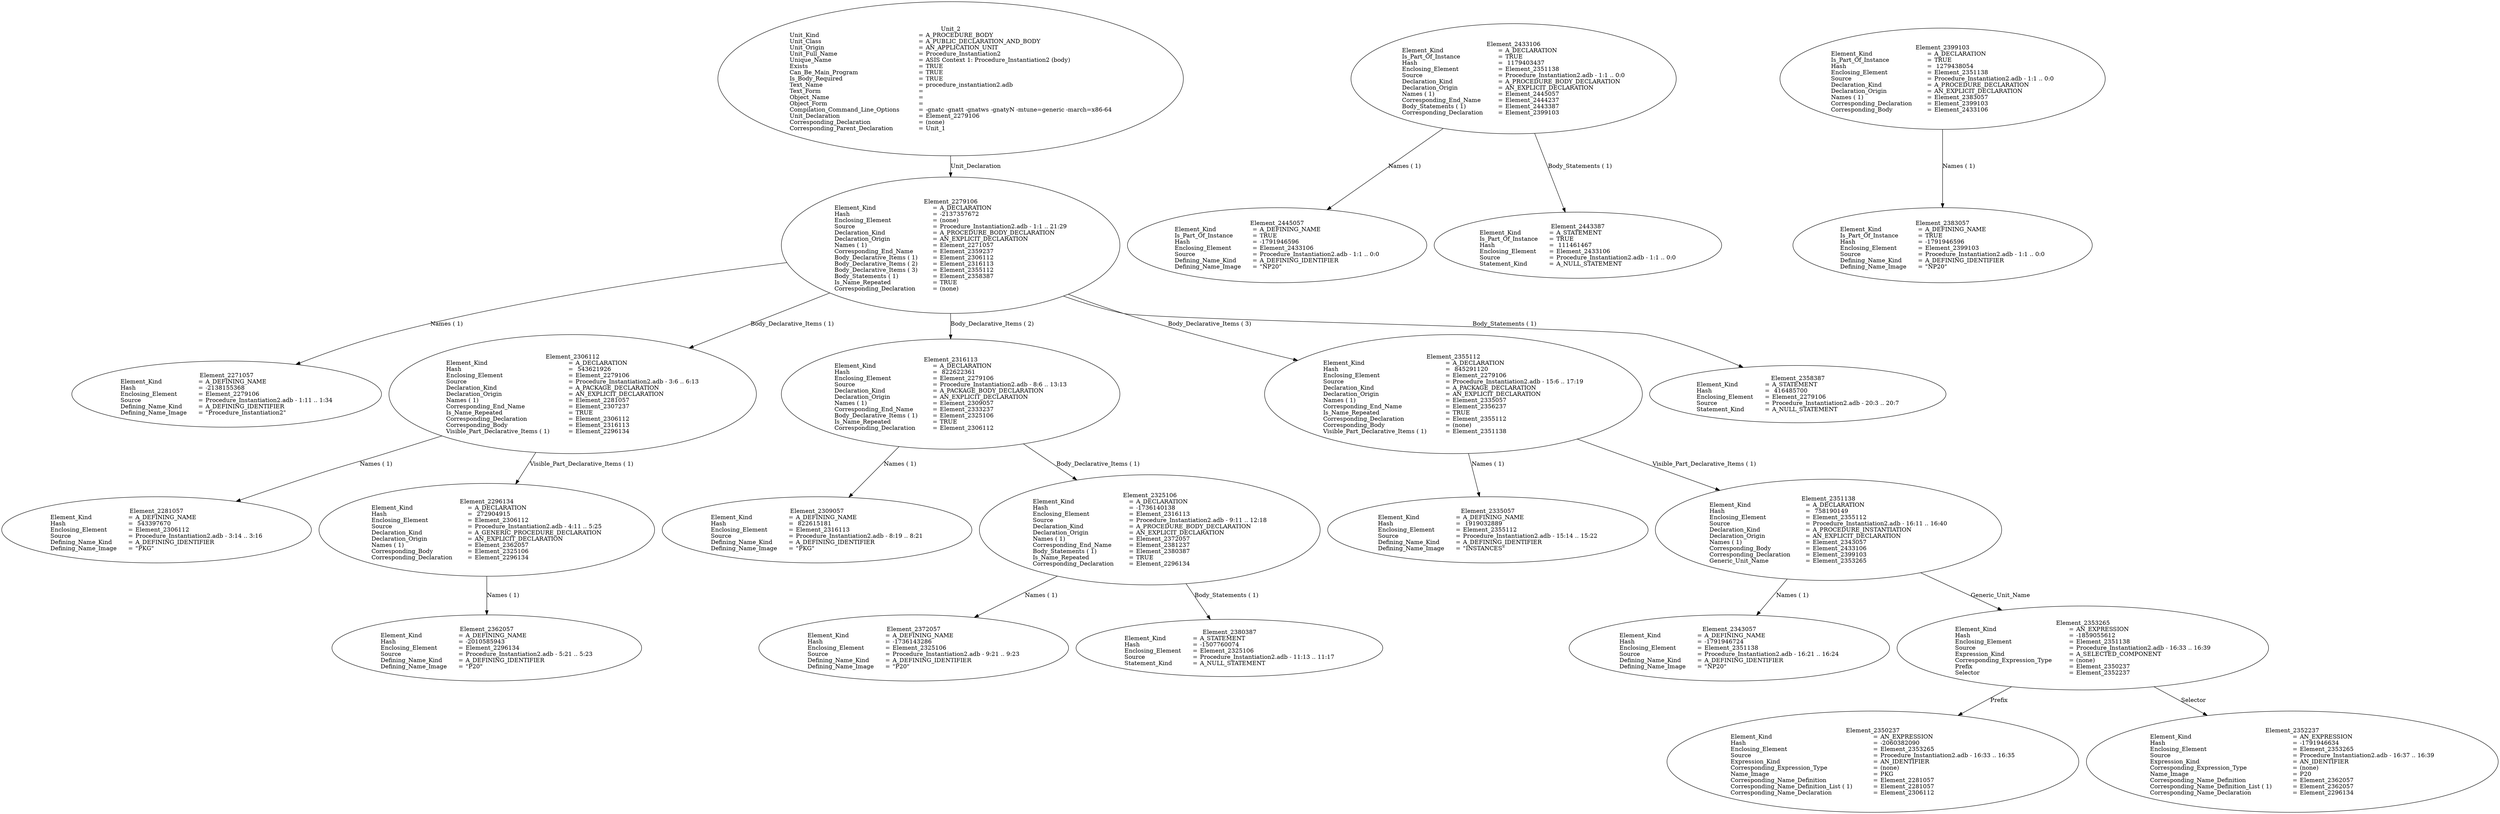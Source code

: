 digraph "procedure_instantiation2.adt" {
  Unit_2 -> Element_2279106
      [ label=Unit_Declaration ];
  Unit_2
      [ label=<<TABLE BORDER="0" CELLBORDER="0" CELLSPACING="0" CELLPADDING="0"> 
          <TR><TD COLSPAN="3">Unit_2</TD></TR>
          <TR><TD ALIGN="LEFT">Unit_Kind   </TD><TD> = </TD><TD ALIGN="LEFT">A_PROCEDURE_BODY</TD></TR>
          <TR><TD ALIGN="LEFT">Unit_Class   </TD><TD> = </TD><TD ALIGN="LEFT">A_PUBLIC_DECLARATION_AND_BODY</TD></TR>
          <TR><TD ALIGN="LEFT">Unit_Origin   </TD><TD> = </TD><TD ALIGN="LEFT">AN_APPLICATION_UNIT</TD></TR>
          <TR><TD ALIGN="LEFT">Unit_Full_Name    </TD><TD> = </TD><TD ALIGN="LEFT">Procedure_Instantiation2</TD></TR>
          <TR><TD ALIGN="LEFT">Unique_Name   </TD><TD> = </TD><TD ALIGN="LEFT">ASIS Context 1: Procedure_Instantiation2 (body)</TD></TR>
          <TR><TD ALIGN="LEFT">Exists  </TD><TD> = </TD><TD ALIGN="LEFT">TRUE</TD></TR>
          <TR><TD ALIGN="LEFT">Can_Be_Main_Program     </TD><TD> = </TD><TD ALIGN="LEFT">TRUE</TD></TR>
          <TR><TD ALIGN="LEFT">Is_Body_Required     </TD><TD> = </TD><TD ALIGN="LEFT">TRUE</TD></TR>
          <TR><TD ALIGN="LEFT">Text_Name   </TD><TD> = </TD><TD ALIGN="LEFT">procedure_instantiation2.adb</TD></TR>
          <TR><TD ALIGN="LEFT">Text_Form   </TD><TD> = </TD><TD ALIGN="LEFT"></TD></TR>
          <TR><TD ALIGN="LEFT">Object_Name   </TD><TD> = </TD><TD ALIGN="LEFT"></TD></TR>
          <TR><TD ALIGN="LEFT">Object_Form   </TD><TD> = </TD><TD ALIGN="LEFT"></TD></TR>
          <TR><TD ALIGN="LEFT">Compilation_Command_Line_Options         </TD><TD> = </TD><TD ALIGN="LEFT">-gnatc -gnatt -gnatws -gnatyN -mtune=generic -march=x86-64</TD></TR>
          <TR><TD ALIGN="LEFT">Unit_Declaration     </TD><TD> = </TD><TD ALIGN="LEFT">Element_2279106</TD></TR>
          <TR><TD ALIGN="LEFT">Corresponding_Declaration       </TD><TD> = </TD><TD ALIGN="LEFT">(none)</TD></TR>
          <TR><TD ALIGN="LEFT">Corresponding_Parent_Declaration         </TD><TD> = </TD><TD ALIGN="LEFT">Unit_1</TD></TR>
          </TABLE>> ];
  Element_2279106 -> Element_2271057
      [ label="Names ( 1)" ];
  Element_2279106 -> Element_2306112
      [ label="Body_Declarative_Items ( 1)" ];
  Element_2279106 -> Element_2316113
      [ label="Body_Declarative_Items ( 2)" ];
  Element_2279106 -> Element_2355112
      [ label="Body_Declarative_Items ( 3)" ];
  Element_2279106 -> Element_2358387
      [ label="Body_Statements ( 1)" ];
  Element_2279106
      [ label=<<TABLE BORDER="0" CELLBORDER="0" CELLSPACING="0" CELLPADDING="0"> 
          <TR><TD COLSPAN="3">Element_2279106</TD></TR>
          <TR><TD ALIGN="LEFT">Element_Kind    </TD><TD> = </TD><TD ALIGN="LEFT">A_DECLARATION</TD></TR>
          <TR><TD ALIGN="LEFT">Hash  </TD><TD> = </TD><TD ALIGN="LEFT">-2137357672</TD></TR>
          <TR><TD ALIGN="LEFT">Enclosing_Element     </TD><TD> = </TD><TD ALIGN="LEFT">(none)</TD></TR>
          <TR><TD ALIGN="LEFT">Source  </TD><TD> = </TD><TD ALIGN="LEFT">Procedure_Instantiation2.adb - 1:1 .. 21:29</TD></TR>
          <TR><TD ALIGN="LEFT">Declaration_Kind     </TD><TD> = </TD><TD ALIGN="LEFT">A_PROCEDURE_BODY_DECLARATION</TD></TR>
          <TR><TD ALIGN="LEFT">Declaration_Origin     </TD><TD> = </TD><TD ALIGN="LEFT">AN_EXPLICIT_DECLARATION</TD></TR>
          <TR><TD ALIGN="LEFT">Names ( 1)   </TD><TD> = </TD><TD ALIGN="LEFT">Element_2271057</TD></TR>
          <TR><TD ALIGN="LEFT">Corresponding_End_Name      </TD><TD> = </TD><TD ALIGN="LEFT">Element_2359237</TD></TR>
          <TR><TD ALIGN="LEFT">Body_Declarative_Items ( 1)       </TD><TD> = </TD><TD ALIGN="LEFT">Element_2306112</TD></TR>
          <TR><TD ALIGN="LEFT">Body_Declarative_Items ( 2)       </TD><TD> = </TD><TD ALIGN="LEFT">Element_2316113</TD></TR>
          <TR><TD ALIGN="LEFT">Body_Declarative_Items ( 3)       </TD><TD> = </TD><TD ALIGN="LEFT">Element_2355112</TD></TR>
          <TR><TD ALIGN="LEFT">Body_Statements ( 1)      </TD><TD> = </TD><TD ALIGN="LEFT">Element_2358387</TD></TR>
          <TR><TD ALIGN="LEFT">Is_Name_Repeated     </TD><TD> = </TD><TD ALIGN="LEFT">TRUE</TD></TR>
          <TR><TD ALIGN="LEFT">Corresponding_Declaration       </TD><TD> = </TD><TD ALIGN="LEFT">(none)</TD></TR>
          </TABLE>> ];
  Element_2271057
      [ label=<<TABLE BORDER="0" CELLBORDER="0" CELLSPACING="0" CELLPADDING="0"> 
          <TR><TD COLSPAN="3">Element_2271057</TD></TR>
          <TR><TD ALIGN="LEFT">Element_Kind    </TD><TD> = </TD><TD ALIGN="LEFT">A_DEFINING_NAME</TD></TR>
          <TR><TD ALIGN="LEFT">Hash  </TD><TD> = </TD><TD ALIGN="LEFT">-2138155368</TD></TR>
          <TR><TD ALIGN="LEFT">Enclosing_Element     </TD><TD> = </TD><TD ALIGN="LEFT">Element_2279106</TD></TR>
          <TR><TD ALIGN="LEFT">Source  </TD><TD> = </TD><TD ALIGN="LEFT">Procedure_Instantiation2.adb - 1:11 .. 1:34</TD></TR>
          <TR><TD ALIGN="LEFT">Defining_Name_Kind     </TD><TD> = </TD><TD ALIGN="LEFT">A_DEFINING_IDENTIFIER</TD></TR>
          <TR><TD ALIGN="LEFT">Defining_Name_Image     </TD><TD> = </TD><TD ALIGN="LEFT">"Procedure_Instantiation2"</TD></TR>
          </TABLE>> ];
  Element_2306112 -> Element_2281057
      [ label="Names ( 1)" ];
  Element_2306112 -> Element_2296134
      [ label="Visible_Part_Declarative_Items ( 1)" ];
  Element_2306112
      [ label=<<TABLE BORDER="0" CELLBORDER="0" CELLSPACING="0" CELLPADDING="0"> 
          <TR><TD COLSPAN="3">Element_2306112</TD></TR>
          <TR><TD ALIGN="LEFT">Element_Kind    </TD><TD> = </TD><TD ALIGN="LEFT">A_DECLARATION</TD></TR>
          <TR><TD ALIGN="LEFT">Hash  </TD><TD> = </TD><TD ALIGN="LEFT"> 543621926</TD></TR>
          <TR><TD ALIGN="LEFT">Enclosing_Element     </TD><TD> = </TD><TD ALIGN="LEFT">Element_2279106</TD></TR>
          <TR><TD ALIGN="LEFT">Source  </TD><TD> = </TD><TD ALIGN="LEFT">Procedure_Instantiation2.adb - 3:6 .. 6:13</TD></TR>
          <TR><TD ALIGN="LEFT">Declaration_Kind     </TD><TD> = </TD><TD ALIGN="LEFT">A_PACKAGE_DECLARATION</TD></TR>
          <TR><TD ALIGN="LEFT">Declaration_Origin     </TD><TD> = </TD><TD ALIGN="LEFT">AN_EXPLICIT_DECLARATION</TD></TR>
          <TR><TD ALIGN="LEFT">Names ( 1)   </TD><TD> = </TD><TD ALIGN="LEFT">Element_2281057</TD></TR>
          <TR><TD ALIGN="LEFT">Corresponding_End_Name      </TD><TD> = </TD><TD ALIGN="LEFT">Element_2307237</TD></TR>
          <TR><TD ALIGN="LEFT">Is_Name_Repeated     </TD><TD> = </TD><TD ALIGN="LEFT">TRUE</TD></TR>
          <TR><TD ALIGN="LEFT">Corresponding_Declaration       </TD><TD> = </TD><TD ALIGN="LEFT">Element_2306112</TD></TR>
          <TR><TD ALIGN="LEFT">Corresponding_Body     </TD><TD> = </TD><TD ALIGN="LEFT">Element_2316113</TD></TR>
          <TR><TD ALIGN="LEFT">Visible_Part_Declarative_Items ( 1)         </TD><TD> = </TD><TD ALIGN="LEFT">Element_2296134</TD></TR>
          </TABLE>> ];
  Element_2281057
      [ label=<<TABLE BORDER="0" CELLBORDER="0" CELLSPACING="0" CELLPADDING="0"> 
          <TR><TD COLSPAN="3">Element_2281057</TD></TR>
          <TR><TD ALIGN="LEFT">Element_Kind    </TD><TD> = </TD><TD ALIGN="LEFT">A_DEFINING_NAME</TD></TR>
          <TR><TD ALIGN="LEFT">Hash  </TD><TD> = </TD><TD ALIGN="LEFT"> 543397670</TD></TR>
          <TR><TD ALIGN="LEFT">Enclosing_Element     </TD><TD> = </TD><TD ALIGN="LEFT">Element_2306112</TD></TR>
          <TR><TD ALIGN="LEFT">Source  </TD><TD> = </TD><TD ALIGN="LEFT">Procedure_Instantiation2.adb - 3:14 .. 3:16</TD></TR>
          <TR><TD ALIGN="LEFT">Defining_Name_Kind     </TD><TD> = </TD><TD ALIGN="LEFT">A_DEFINING_IDENTIFIER</TD></TR>
          <TR><TD ALIGN="LEFT">Defining_Name_Image     </TD><TD> = </TD><TD ALIGN="LEFT">"PKG"</TD></TR>
          </TABLE>> ];
  Element_2296134 -> Element_2362057
      [ label="Names ( 1)" ];
  Element_2296134
      [ label=<<TABLE BORDER="0" CELLBORDER="0" CELLSPACING="0" CELLPADDING="0"> 
          <TR><TD COLSPAN="3">Element_2296134</TD></TR>
          <TR><TD ALIGN="LEFT">Element_Kind    </TD><TD> = </TD><TD ALIGN="LEFT">A_DECLARATION</TD></TR>
          <TR><TD ALIGN="LEFT">Hash  </TD><TD> = </TD><TD ALIGN="LEFT"> 272904915</TD></TR>
          <TR><TD ALIGN="LEFT">Enclosing_Element     </TD><TD> = </TD><TD ALIGN="LEFT">Element_2306112</TD></TR>
          <TR><TD ALIGN="LEFT">Source  </TD><TD> = </TD><TD ALIGN="LEFT">Procedure_Instantiation2.adb - 4:11 .. 5:25</TD></TR>
          <TR><TD ALIGN="LEFT">Declaration_Kind     </TD><TD> = </TD><TD ALIGN="LEFT">A_GENERIC_PROCEDURE_DECLARATION</TD></TR>
          <TR><TD ALIGN="LEFT">Declaration_Origin     </TD><TD> = </TD><TD ALIGN="LEFT">AN_EXPLICIT_DECLARATION</TD></TR>
          <TR><TD ALIGN="LEFT">Names ( 1)   </TD><TD> = </TD><TD ALIGN="LEFT">Element_2362057</TD></TR>
          <TR><TD ALIGN="LEFT">Corresponding_Body     </TD><TD> = </TD><TD ALIGN="LEFT">Element_2325106</TD></TR>
          <TR><TD ALIGN="LEFT">Corresponding_Declaration       </TD><TD> = </TD><TD ALIGN="LEFT">Element_2296134</TD></TR>
          </TABLE>> ];
  Element_2362057
      [ label=<<TABLE BORDER="0" CELLBORDER="0" CELLSPACING="0" CELLPADDING="0"> 
          <TR><TD COLSPAN="3">Element_2362057</TD></TR>
          <TR><TD ALIGN="LEFT">Element_Kind    </TD><TD> = </TD><TD ALIGN="LEFT">A_DEFINING_NAME</TD></TR>
          <TR><TD ALIGN="LEFT">Hash  </TD><TD> = </TD><TD ALIGN="LEFT">-2010585943</TD></TR>
          <TR><TD ALIGN="LEFT">Enclosing_Element     </TD><TD> = </TD><TD ALIGN="LEFT">Element_2296134</TD></TR>
          <TR><TD ALIGN="LEFT">Source  </TD><TD> = </TD><TD ALIGN="LEFT">Procedure_Instantiation2.adb - 5:21 .. 5:23</TD></TR>
          <TR><TD ALIGN="LEFT">Defining_Name_Kind     </TD><TD> = </TD><TD ALIGN="LEFT">A_DEFINING_IDENTIFIER</TD></TR>
          <TR><TD ALIGN="LEFT">Defining_Name_Image     </TD><TD> = </TD><TD ALIGN="LEFT">"P20"</TD></TR>
          </TABLE>> ];
  Element_2316113 -> Element_2309057
      [ label="Names ( 1)" ];
  Element_2316113 -> Element_2325106
      [ label="Body_Declarative_Items ( 1)" ];
  Element_2316113
      [ label=<<TABLE BORDER="0" CELLBORDER="0" CELLSPACING="0" CELLPADDING="0"> 
          <TR><TD COLSPAN="3">Element_2316113</TD></TR>
          <TR><TD ALIGN="LEFT">Element_Kind    </TD><TD> = </TD><TD ALIGN="LEFT">A_DECLARATION</TD></TR>
          <TR><TD ALIGN="LEFT">Hash  </TD><TD> = </TD><TD ALIGN="LEFT"> 822622361</TD></TR>
          <TR><TD ALIGN="LEFT">Enclosing_Element     </TD><TD> = </TD><TD ALIGN="LEFT">Element_2279106</TD></TR>
          <TR><TD ALIGN="LEFT">Source  </TD><TD> = </TD><TD ALIGN="LEFT">Procedure_Instantiation2.adb - 8:6 .. 13:13</TD></TR>
          <TR><TD ALIGN="LEFT">Declaration_Kind     </TD><TD> = </TD><TD ALIGN="LEFT">A_PACKAGE_BODY_DECLARATION</TD></TR>
          <TR><TD ALIGN="LEFT">Declaration_Origin     </TD><TD> = </TD><TD ALIGN="LEFT">AN_EXPLICIT_DECLARATION</TD></TR>
          <TR><TD ALIGN="LEFT">Names ( 1)   </TD><TD> = </TD><TD ALIGN="LEFT">Element_2309057</TD></TR>
          <TR><TD ALIGN="LEFT">Corresponding_End_Name      </TD><TD> = </TD><TD ALIGN="LEFT">Element_2333237</TD></TR>
          <TR><TD ALIGN="LEFT">Body_Declarative_Items ( 1)       </TD><TD> = </TD><TD ALIGN="LEFT">Element_2325106</TD></TR>
          <TR><TD ALIGN="LEFT">Is_Name_Repeated     </TD><TD> = </TD><TD ALIGN="LEFT">TRUE</TD></TR>
          <TR><TD ALIGN="LEFT">Corresponding_Declaration       </TD><TD> = </TD><TD ALIGN="LEFT">Element_2306112</TD></TR>
          </TABLE>> ];
  Element_2309057
      [ label=<<TABLE BORDER="0" CELLBORDER="0" CELLSPACING="0" CELLPADDING="0"> 
          <TR><TD COLSPAN="3">Element_2309057</TD></TR>
          <TR><TD ALIGN="LEFT">Element_Kind    </TD><TD> = </TD><TD ALIGN="LEFT">A_DEFINING_NAME</TD></TR>
          <TR><TD ALIGN="LEFT">Hash  </TD><TD> = </TD><TD ALIGN="LEFT"> 822615181</TD></TR>
          <TR><TD ALIGN="LEFT">Enclosing_Element     </TD><TD> = </TD><TD ALIGN="LEFT">Element_2316113</TD></TR>
          <TR><TD ALIGN="LEFT">Source  </TD><TD> = </TD><TD ALIGN="LEFT">Procedure_Instantiation2.adb - 8:19 .. 8:21</TD></TR>
          <TR><TD ALIGN="LEFT">Defining_Name_Kind     </TD><TD> = </TD><TD ALIGN="LEFT">A_DEFINING_IDENTIFIER</TD></TR>
          <TR><TD ALIGN="LEFT">Defining_Name_Image     </TD><TD> = </TD><TD ALIGN="LEFT">"PKG"</TD></TR>
          </TABLE>> ];
  Element_2325106 -> Element_2372057
      [ label="Names ( 1)" ];
  Element_2325106 -> Element_2380387
      [ label="Body_Statements ( 1)" ];
  Element_2325106
      [ label=<<TABLE BORDER="0" CELLBORDER="0" CELLSPACING="0" CELLPADDING="0"> 
          <TR><TD COLSPAN="3">Element_2325106</TD></TR>
          <TR><TD ALIGN="LEFT">Element_Kind    </TD><TD> = </TD><TD ALIGN="LEFT">A_DECLARATION</TD></TR>
          <TR><TD ALIGN="LEFT">Hash  </TD><TD> = </TD><TD ALIGN="LEFT">-1736140138</TD></TR>
          <TR><TD ALIGN="LEFT">Enclosing_Element     </TD><TD> = </TD><TD ALIGN="LEFT">Element_2316113</TD></TR>
          <TR><TD ALIGN="LEFT">Source  </TD><TD> = </TD><TD ALIGN="LEFT">Procedure_Instantiation2.adb - 9:11 .. 12:18</TD></TR>
          <TR><TD ALIGN="LEFT">Declaration_Kind     </TD><TD> = </TD><TD ALIGN="LEFT">A_PROCEDURE_BODY_DECLARATION</TD></TR>
          <TR><TD ALIGN="LEFT">Declaration_Origin     </TD><TD> = </TD><TD ALIGN="LEFT">AN_EXPLICIT_DECLARATION</TD></TR>
          <TR><TD ALIGN="LEFT">Names ( 1)   </TD><TD> = </TD><TD ALIGN="LEFT">Element_2372057</TD></TR>
          <TR><TD ALIGN="LEFT">Corresponding_End_Name      </TD><TD> = </TD><TD ALIGN="LEFT">Element_2381237</TD></TR>
          <TR><TD ALIGN="LEFT">Body_Statements ( 1)      </TD><TD> = </TD><TD ALIGN="LEFT">Element_2380387</TD></TR>
          <TR><TD ALIGN="LEFT">Is_Name_Repeated     </TD><TD> = </TD><TD ALIGN="LEFT">TRUE</TD></TR>
          <TR><TD ALIGN="LEFT">Corresponding_Declaration       </TD><TD> = </TD><TD ALIGN="LEFT">Element_2296134</TD></TR>
          </TABLE>> ];
  Element_2372057
      [ label=<<TABLE BORDER="0" CELLBORDER="0" CELLSPACING="0" CELLPADDING="0"> 
          <TR><TD COLSPAN="3">Element_2372057</TD></TR>
          <TR><TD ALIGN="LEFT">Element_Kind    </TD><TD> = </TD><TD ALIGN="LEFT">A_DEFINING_NAME</TD></TR>
          <TR><TD ALIGN="LEFT">Hash  </TD><TD> = </TD><TD ALIGN="LEFT">-1736143286</TD></TR>
          <TR><TD ALIGN="LEFT">Enclosing_Element     </TD><TD> = </TD><TD ALIGN="LEFT">Element_2325106</TD></TR>
          <TR><TD ALIGN="LEFT">Source  </TD><TD> = </TD><TD ALIGN="LEFT">Procedure_Instantiation2.adb - 9:21 .. 9:23</TD></TR>
          <TR><TD ALIGN="LEFT">Defining_Name_Kind     </TD><TD> = </TD><TD ALIGN="LEFT">A_DEFINING_IDENTIFIER</TD></TR>
          <TR><TD ALIGN="LEFT">Defining_Name_Image     </TD><TD> = </TD><TD ALIGN="LEFT">"P20"</TD></TR>
          </TABLE>> ];
  Element_2380387
      [ label=<<TABLE BORDER="0" CELLBORDER="0" CELLSPACING="0" CELLPADDING="0"> 
          <TR><TD COLSPAN="3">Element_2380387</TD></TR>
          <TR><TD ALIGN="LEFT">Element_Kind    </TD><TD> = </TD><TD ALIGN="LEFT">A_STATEMENT</TD></TR>
          <TR><TD ALIGN="LEFT">Hash  </TD><TD> = </TD><TD ALIGN="LEFT">-1507760074</TD></TR>
          <TR><TD ALIGN="LEFT">Enclosing_Element     </TD><TD> = </TD><TD ALIGN="LEFT">Element_2325106</TD></TR>
          <TR><TD ALIGN="LEFT">Source  </TD><TD> = </TD><TD ALIGN="LEFT">Procedure_Instantiation2.adb - 11:13 .. 11:17</TD></TR>
          <TR><TD ALIGN="LEFT">Statement_Kind    </TD><TD> = </TD><TD ALIGN="LEFT">A_NULL_STATEMENT</TD></TR>
          </TABLE>> ];
  Element_2355112 -> Element_2335057
      [ label="Names ( 1)" ];
  Element_2355112 -> Element_2351138
      [ label="Visible_Part_Declarative_Items ( 1)" ];
  Element_2355112
      [ label=<<TABLE BORDER="0" CELLBORDER="0" CELLSPACING="0" CELLPADDING="0"> 
          <TR><TD COLSPAN="3">Element_2355112</TD></TR>
          <TR><TD ALIGN="LEFT">Element_Kind    </TD><TD> = </TD><TD ALIGN="LEFT">A_DECLARATION</TD></TR>
          <TR><TD ALIGN="LEFT">Hash  </TD><TD> = </TD><TD ALIGN="LEFT"> 845291120</TD></TR>
          <TR><TD ALIGN="LEFT">Enclosing_Element     </TD><TD> = </TD><TD ALIGN="LEFT">Element_2279106</TD></TR>
          <TR><TD ALIGN="LEFT">Source  </TD><TD> = </TD><TD ALIGN="LEFT">Procedure_Instantiation2.adb - 15:6 .. 17:19</TD></TR>
          <TR><TD ALIGN="LEFT">Declaration_Kind     </TD><TD> = </TD><TD ALIGN="LEFT">A_PACKAGE_DECLARATION</TD></TR>
          <TR><TD ALIGN="LEFT">Declaration_Origin     </TD><TD> = </TD><TD ALIGN="LEFT">AN_EXPLICIT_DECLARATION</TD></TR>
          <TR><TD ALIGN="LEFT">Names ( 1)   </TD><TD> = </TD><TD ALIGN="LEFT">Element_2335057</TD></TR>
          <TR><TD ALIGN="LEFT">Corresponding_End_Name      </TD><TD> = </TD><TD ALIGN="LEFT">Element_2356237</TD></TR>
          <TR><TD ALIGN="LEFT">Is_Name_Repeated     </TD><TD> = </TD><TD ALIGN="LEFT">TRUE</TD></TR>
          <TR><TD ALIGN="LEFT">Corresponding_Declaration       </TD><TD> = </TD><TD ALIGN="LEFT">Element_2355112</TD></TR>
          <TR><TD ALIGN="LEFT">Corresponding_Body     </TD><TD> = </TD><TD ALIGN="LEFT">(none)</TD></TR>
          <TR><TD ALIGN="LEFT">Visible_Part_Declarative_Items ( 1)         </TD><TD> = </TD><TD ALIGN="LEFT">Element_2351138</TD></TR>
          </TABLE>> ];
  Element_2335057
      [ label=<<TABLE BORDER="0" CELLBORDER="0" CELLSPACING="0" CELLPADDING="0"> 
          <TR><TD COLSPAN="3">Element_2335057</TD></TR>
          <TR><TD ALIGN="LEFT">Element_Kind    </TD><TD> = </TD><TD ALIGN="LEFT">A_DEFINING_NAME</TD></TR>
          <TR><TD ALIGN="LEFT">Hash  </TD><TD> = </TD><TD ALIGN="LEFT"> 1919032889</TD></TR>
          <TR><TD ALIGN="LEFT">Enclosing_Element     </TD><TD> = </TD><TD ALIGN="LEFT">Element_2355112</TD></TR>
          <TR><TD ALIGN="LEFT">Source  </TD><TD> = </TD><TD ALIGN="LEFT">Procedure_Instantiation2.adb - 15:14 .. 15:22</TD></TR>
          <TR><TD ALIGN="LEFT">Defining_Name_Kind     </TD><TD> = </TD><TD ALIGN="LEFT">A_DEFINING_IDENTIFIER</TD></TR>
          <TR><TD ALIGN="LEFT">Defining_Name_Image     </TD><TD> = </TD><TD ALIGN="LEFT">"INSTANCES"</TD></TR>
          </TABLE>> ];
  Element_2351138 -> Element_2343057
      [ label="Names ( 1)" ];
  Element_2433106 -> Element_2445057
      [ label="Names ( 1)" ];
  Element_2433106 -> Element_2443387
      [ label="Body_Statements ( 1)" ];
  Element_2433106
      [ label=<<TABLE BORDER="0" CELLBORDER="0" CELLSPACING="0" CELLPADDING="0"> 
          <TR><TD COLSPAN="3">Element_2433106</TD></TR>
          <TR><TD ALIGN="LEFT">Element_Kind    </TD><TD> = </TD><TD ALIGN="LEFT">A_DECLARATION</TD></TR>
          <TR><TD ALIGN="LEFT">Is_Part_Of_Instance     </TD><TD> = </TD><TD ALIGN="LEFT">TRUE</TD></TR>
          <TR><TD ALIGN="LEFT">Hash  </TD><TD> = </TD><TD ALIGN="LEFT"> 1179403437</TD></TR>
          <TR><TD ALIGN="LEFT">Enclosing_Element     </TD><TD> = </TD><TD ALIGN="LEFT">Element_2351138</TD></TR>
          <TR><TD ALIGN="LEFT">Source  </TD><TD> = </TD><TD ALIGN="LEFT">Procedure_Instantiation2.adb - 1:1 .. 0:0</TD></TR>
          <TR><TD ALIGN="LEFT">Declaration_Kind     </TD><TD> = </TD><TD ALIGN="LEFT">A_PROCEDURE_BODY_DECLARATION</TD></TR>
          <TR><TD ALIGN="LEFT">Declaration_Origin     </TD><TD> = </TD><TD ALIGN="LEFT">AN_EXPLICIT_DECLARATION</TD></TR>
          <TR><TD ALIGN="LEFT">Names ( 1)   </TD><TD> = </TD><TD ALIGN="LEFT">Element_2445057</TD></TR>
          <TR><TD ALIGN="LEFT">Corresponding_End_Name      </TD><TD> = </TD><TD ALIGN="LEFT">Element_2444237</TD></TR>
          <TR><TD ALIGN="LEFT">Body_Statements ( 1)      </TD><TD> = </TD><TD ALIGN="LEFT">Element_2443387</TD></TR>
          <TR><TD ALIGN="LEFT">Corresponding_Declaration       </TD><TD> = </TD><TD ALIGN="LEFT">Element_2399103</TD></TR>
          </TABLE>> ];
  Element_2445057
      [ label=<<TABLE BORDER="0" CELLBORDER="0" CELLSPACING="0" CELLPADDING="0"> 
          <TR><TD COLSPAN="3">Element_2445057</TD></TR>
          <TR><TD ALIGN="LEFT">Element_Kind    </TD><TD> = </TD><TD ALIGN="LEFT">A_DEFINING_NAME</TD></TR>
          <TR><TD ALIGN="LEFT">Is_Part_Of_Instance     </TD><TD> = </TD><TD ALIGN="LEFT">TRUE</TD></TR>
          <TR><TD ALIGN="LEFT">Hash  </TD><TD> = </TD><TD ALIGN="LEFT">-1791946596</TD></TR>
          <TR><TD ALIGN="LEFT">Enclosing_Element     </TD><TD> = </TD><TD ALIGN="LEFT">Element_2433106</TD></TR>
          <TR><TD ALIGN="LEFT">Source  </TD><TD> = </TD><TD ALIGN="LEFT">Procedure_Instantiation2.adb - 1:1 .. 0:0</TD></TR>
          <TR><TD ALIGN="LEFT">Defining_Name_Kind     </TD><TD> = </TD><TD ALIGN="LEFT">A_DEFINING_IDENTIFIER</TD></TR>
          <TR><TD ALIGN="LEFT">Defining_Name_Image     </TD><TD> = </TD><TD ALIGN="LEFT">"NP20"</TD></TR>
          </TABLE>> ];
  Element_2443387
      [ label=<<TABLE BORDER="0" CELLBORDER="0" CELLSPACING="0" CELLPADDING="0"> 
          <TR><TD COLSPAN="3">Element_2443387</TD></TR>
          <TR><TD ALIGN="LEFT">Element_Kind    </TD><TD> = </TD><TD ALIGN="LEFT">A_STATEMENT</TD></TR>
          <TR><TD ALIGN="LEFT">Is_Part_Of_Instance     </TD><TD> = </TD><TD ALIGN="LEFT">TRUE</TD></TR>
          <TR><TD ALIGN="LEFT">Hash  </TD><TD> = </TD><TD ALIGN="LEFT"> 111461467</TD></TR>
          <TR><TD ALIGN="LEFT">Enclosing_Element     </TD><TD> = </TD><TD ALIGN="LEFT">Element_2433106</TD></TR>
          <TR><TD ALIGN="LEFT">Source  </TD><TD> = </TD><TD ALIGN="LEFT">Procedure_Instantiation2.adb - 1:1 .. 0:0</TD></TR>
          <TR><TD ALIGN="LEFT">Statement_Kind    </TD><TD> = </TD><TD ALIGN="LEFT">A_NULL_STATEMENT</TD></TR>
          </TABLE>> ];
  Element_2399103 -> Element_2383057
      [ label="Names ( 1)" ];
  Element_2399103
      [ label=<<TABLE BORDER="0" CELLBORDER="0" CELLSPACING="0" CELLPADDING="0"> 
          <TR><TD COLSPAN="3">Element_2399103</TD></TR>
          <TR><TD ALIGN="LEFT">Element_Kind    </TD><TD> = </TD><TD ALIGN="LEFT">A_DECLARATION</TD></TR>
          <TR><TD ALIGN="LEFT">Is_Part_Of_Instance     </TD><TD> = </TD><TD ALIGN="LEFT">TRUE</TD></TR>
          <TR><TD ALIGN="LEFT">Hash  </TD><TD> = </TD><TD ALIGN="LEFT"> 1279438054</TD></TR>
          <TR><TD ALIGN="LEFT">Enclosing_Element     </TD><TD> = </TD><TD ALIGN="LEFT">Element_2351138</TD></TR>
          <TR><TD ALIGN="LEFT">Source  </TD><TD> = </TD><TD ALIGN="LEFT">Procedure_Instantiation2.adb - 1:1 .. 0:0</TD></TR>
          <TR><TD ALIGN="LEFT">Declaration_Kind     </TD><TD> = </TD><TD ALIGN="LEFT">A_PROCEDURE_DECLARATION</TD></TR>
          <TR><TD ALIGN="LEFT">Declaration_Origin     </TD><TD> = </TD><TD ALIGN="LEFT">AN_EXPLICIT_DECLARATION</TD></TR>
          <TR><TD ALIGN="LEFT">Names ( 1)   </TD><TD> = </TD><TD ALIGN="LEFT">Element_2383057</TD></TR>
          <TR><TD ALIGN="LEFT">Corresponding_Declaration       </TD><TD> = </TD><TD ALIGN="LEFT">Element_2399103</TD></TR>
          <TR><TD ALIGN="LEFT">Corresponding_Body     </TD><TD> = </TD><TD ALIGN="LEFT">Element_2433106</TD></TR>
          </TABLE>> ];
  Element_2383057
      [ label=<<TABLE BORDER="0" CELLBORDER="0" CELLSPACING="0" CELLPADDING="0"> 
          <TR><TD COLSPAN="3">Element_2383057</TD></TR>
          <TR><TD ALIGN="LEFT">Element_Kind    </TD><TD> = </TD><TD ALIGN="LEFT">A_DEFINING_NAME</TD></TR>
          <TR><TD ALIGN="LEFT">Is_Part_Of_Instance     </TD><TD> = </TD><TD ALIGN="LEFT">TRUE</TD></TR>
          <TR><TD ALIGN="LEFT">Hash  </TD><TD> = </TD><TD ALIGN="LEFT">-1791946596</TD></TR>
          <TR><TD ALIGN="LEFT">Enclosing_Element     </TD><TD> = </TD><TD ALIGN="LEFT">Element_2399103</TD></TR>
          <TR><TD ALIGN="LEFT">Source  </TD><TD> = </TD><TD ALIGN="LEFT">Procedure_Instantiation2.adb - 1:1 .. 0:0</TD></TR>
          <TR><TD ALIGN="LEFT">Defining_Name_Kind     </TD><TD> = </TD><TD ALIGN="LEFT">A_DEFINING_IDENTIFIER</TD></TR>
          <TR><TD ALIGN="LEFT">Defining_Name_Image     </TD><TD> = </TD><TD ALIGN="LEFT">"NP20"</TD></TR>
          </TABLE>> ];
  Element_2351138 -> Element_2353265
      [ label=Generic_Unit_Name ];
  Element_2351138
      [ label=<<TABLE BORDER="0" CELLBORDER="0" CELLSPACING="0" CELLPADDING="0"> 
          <TR><TD COLSPAN="3">Element_2351138</TD></TR>
          <TR><TD ALIGN="LEFT">Element_Kind    </TD><TD> = </TD><TD ALIGN="LEFT">A_DECLARATION</TD></TR>
          <TR><TD ALIGN="LEFT">Hash  </TD><TD> = </TD><TD ALIGN="LEFT"> 758190149</TD></TR>
          <TR><TD ALIGN="LEFT">Enclosing_Element     </TD><TD> = </TD><TD ALIGN="LEFT">Element_2355112</TD></TR>
          <TR><TD ALIGN="LEFT">Source  </TD><TD> = </TD><TD ALIGN="LEFT">Procedure_Instantiation2.adb - 16:11 .. 16:40</TD></TR>
          <TR><TD ALIGN="LEFT">Declaration_Kind     </TD><TD> = </TD><TD ALIGN="LEFT">A_PROCEDURE_INSTANTIATION</TD></TR>
          <TR><TD ALIGN="LEFT">Declaration_Origin     </TD><TD> = </TD><TD ALIGN="LEFT">AN_EXPLICIT_DECLARATION</TD></TR>
          <TR><TD ALIGN="LEFT">Names ( 1)   </TD><TD> = </TD><TD ALIGN="LEFT">Element_2343057</TD></TR>
          <TR><TD ALIGN="LEFT">Corresponding_Body     </TD><TD> = </TD><TD ALIGN="LEFT">Element_2433106</TD></TR>
          <TR><TD ALIGN="LEFT">Corresponding_Declaration       </TD><TD> = </TD><TD ALIGN="LEFT">Element_2399103</TD></TR>
          <TR><TD ALIGN="LEFT">Generic_Unit_Name     </TD><TD> = </TD><TD ALIGN="LEFT">Element_2353265</TD></TR>
          </TABLE>> ];
  Element_2343057
      [ label=<<TABLE BORDER="0" CELLBORDER="0" CELLSPACING="0" CELLPADDING="0"> 
          <TR><TD COLSPAN="3">Element_2343057</TD></TR>
          <TR><TD ALIGN="LEFT">Element_Kind    </TD><TD> = </TD><TD ALIGN="LEFT">A_DEFINING_NAME</TD></TR>
          <TR><TD ALIGN="LEFT">Hash  </TD><TD> = </TD><TD ALIGN="LEFT">-1791946724</TD></TR>
          <TR><TD ALIGN="LEFT">Enclosing_Element     </TD><TD> = </TD><TD ALIGN="LEFT">Element_2351138</TD></TR>
          <TR><TD ALIGN="LEFT">Source  </TD><TD> = </TD><TD ALIGN="LEFT">Procedure_Instantiation2.adb - 16:21 .. 16:24</TD></TR>
          <TR><TD ALIGN="LEFT">Defining_Name_Kind     </TD><TD> = </TD><TD ALIGN="LEFT">A_DEFINING_IDENTIFIER</TD></TR>
          <TR><TD ALIGN="LEFT">Defining_Name_Image     </TD><TD> = </TD><TD ALIGN="LEFT">"NP20"</TD></TR>
          </TABLE>> ];
  Element_2353265 -> Element_2350237
      [ label=Prefix ];
  Element_2353265 -> Element_2352237
      [ label=Selector ];
  Element_2353265
      [ label=<<TABLE BORDER="0" CELLBORDER="0" CELLSPACING="0" CELLPADDING="0"> 
          <TR><TD COLSPAN="3">Element_2353265</TD></TR>
          <TR><TD ALIGN="LEFT">Element_Kind    </TD><TD> = </TD><TD ALIGN="LEFT">AN_EXPRESSION</TD></TR>
          <TR><TD ALIGN="LEFT">Hash  </TD><TD> = </TD><TD ALIGN="LEFT">-1859055612</TD></TR>
          <TR><TD ALIGN="LEFT">Enclosing_Element     </TD><TD> = </TD><TD ALIGN="LEFT">Element_2351138</TD></TR>
          <TR><TD ALIGN="LEFT">Source  </TD><TD> = </TD><TD ALIGN="LEFT">Procedure_Instantiation2.adb - 16:33 .. 16:39</TD></TR>
          <TR><TD ALIGN="LEFT">Expression_Kind    </TD><TD> = </TD><TD ALIGN="LEFT">A_SELECTED_COMPONENT</TD></TR>
          <TR><TD ALIGN="LEFT">Corresponding_Expression_Type        </TD><TD> = </TD><TD ALIGN="LEFT">(none)</TD></TR>
          <TR><TD ALIGN="LEFT">Prefix  </TD><TD> = </TD><TD ALIGN="LEFT">Element_2350237</TD></TR>
          <TR><TD ALIGN="LEFT">Selector   </TD><TD> = </TD><TD ALIGN="LEFT">Element_2352237</TD></TR>
          </TABLE>> ];
  Element_2350237
      [ label=<<TABLE BORDER="0" CELLBORDER="0" CELLSPACING="0" CELLPADDING="0"> 
          <TR><TD COLSPAN="3">Element_2350237</TD></TR>
          <TR><TD ALIGN="LEFT">Element_Kind    </TD><TD> = </TD><TD ALIGN="LEFT">AN_EXPRESSION</TD></TR>
          <TR><TD ALIGN="LEFT">Hash  </TD><TD> = </TD><TD ALIGN="LEFT">-2060382090</TD></TR>
          <TR><TD ALIGN="LEFT">Enclosing_Element     </TD><TD> = </TD><TD ALIGN="LEFT">Element_2353265</TD></TR>
          <TR><TD ALIGN="LEFT">Source  </TD><TD> = </TD><TD ALIGN="LEFT">Procedure_Instantiation2.adb - 16:33 .. 16:35</TD></TR>
          <TR><TD ALIGN="LEFT">Expression_Kind    </TD><TD> = </TD><TD ALIGN="LEFT">AN_IDENTIFIER</TD></TR>
          <TR><TD ALIGN="LEFT">Corresponding_Expression_Type        </TD><TD> = </TD><TD ALIGN="LEFT">(none)</TD></TR>
          <TR><TD ALIGN="LEFT">Name_Image   </TD><TD> = </TD><TD ALIGN="LEFT">PKG</TD></TR>
          <TR><TD ALIGN="LEFT">Corresponding_Name_Definition        </TD><TD> = </TD><TD ALIGN="LEFT">Element_2281057</TD></TR>
          <TR><TD ALIGN="LEFT">Corresponding_Name_Definition_List ( 1)          </TD><TD> = </TD><TD ALIGN="LEFT">Element_2281057</TD></TR>
          <TR><TD ALIGN="LEFT">Corresponding_Name_Declaration        </TD><TD> = </TD><TD ALIGN="LEFT">Element_2306112</TD></TR>
          </TABLE>> ];
  Element_2352237
      [ label=<<TABLE BORDER="0" CELLBORDER="0" CELLSPACING="0" CELLPADDING="0"> 
          <TR><TD COLSPAN="3">Element_2352237</TD></TR>
          <TR><TD ALIGN="LEFT">Element_Kind    </TD><TD> = </TD><TD ALIGN="LEFT">AN_EXPRESSION</TD></TR>
          <TR><TD ALIGN="LEFT">Hash  </TD><TD> = </TD><TD ALIGN="LEFT">-1791946634</TD></TR>
          <TR><TD ALIGN="LEFT">Enclosing_Element     </TD><TD> = </TD><TD ALIGN="LEFT">Element_2353265</TD></TR>
          <TR><TD ALIGN="LEFT">Source  </TD><TD> = </TD><TD ALIGN="LEFT">Procedure_Instantiation2.adb - 16:37 .. 16:39</TD></TR>
          <TR><TD ALIGN="LEFT">Expression_Kind    </TD><TD> = </TD><TD ALIGN="LEFT">AN_IDENTIFIER</TD></TR>
          <TR><TD ALIGN="LEFT">Corresponding_Expression_Type        </TD><TD> = </TD><TD ALIGN="LEFT">(none)</TD></TR>
          <TR><TD ALIGN="LEFT">Name_Image   </TD><TD> = </TD><TD ALIGN="LEFT">P20</TD></TR>
          <TR><TD ALIGN="LEFT">Corresponding_Name_Definition        </TD><TD> = </TD><TD ALIGN="LEFT">Element_2362057</TD></TR>
          <TR><TD ALIGN="LEFT">Corresponding_Name_Definition_List ( 1)          </TD><TD> = </TD><TD ALIGN="LEFT">Element_2362057</TD></TR>
          <TR><TD ALIGN="LEFT">Corresponding_Name_Declaration        </TD><TD> = </TD><TD ALIGN="LEFT">Element_2296134</TD></TR>
          </TABLE>> ];
  Element_2358387
      [ label=<<TABLE BORDER="0" CELLBORDER="0" CELLSPACING="0" CELLPADDING="0"> 
          <TR><TD COLSPAN="3">Element_2358387</TD></TR>
          <TR><TD ALIGN="LEFT">Element_Kind    </TD><TD> = </TD><TD ALIGN="LEFT">A_STATEMENT</TD></TR>
          <TR><TD ALIGN="LEFT">Hash  </TD><TD> = </TD><TD ALIGN="LEFT"> 416485700</TD></TR>
          <TR><TD ALIGN="LEFT">Enclosing_Element     </TD><TD> = </TD><TD ALIGN="LEFT">Element_2279106</TD></TR>
          <TR><TD ALIGN="LEFT">Source  </TD><TD> = </TD><TD ALIGN="LEFT">Procedure_Instantiation2.adb - 20:3 .. 20:7</TD></TR>
          <TR><TD ALIGN="LEFT">Statement_Kind    </TD><TD> = </TD><TD ALIGN="LEFT">A_NULL_STATEMENT</TD></TR>
          </TABLE>> ]
}
